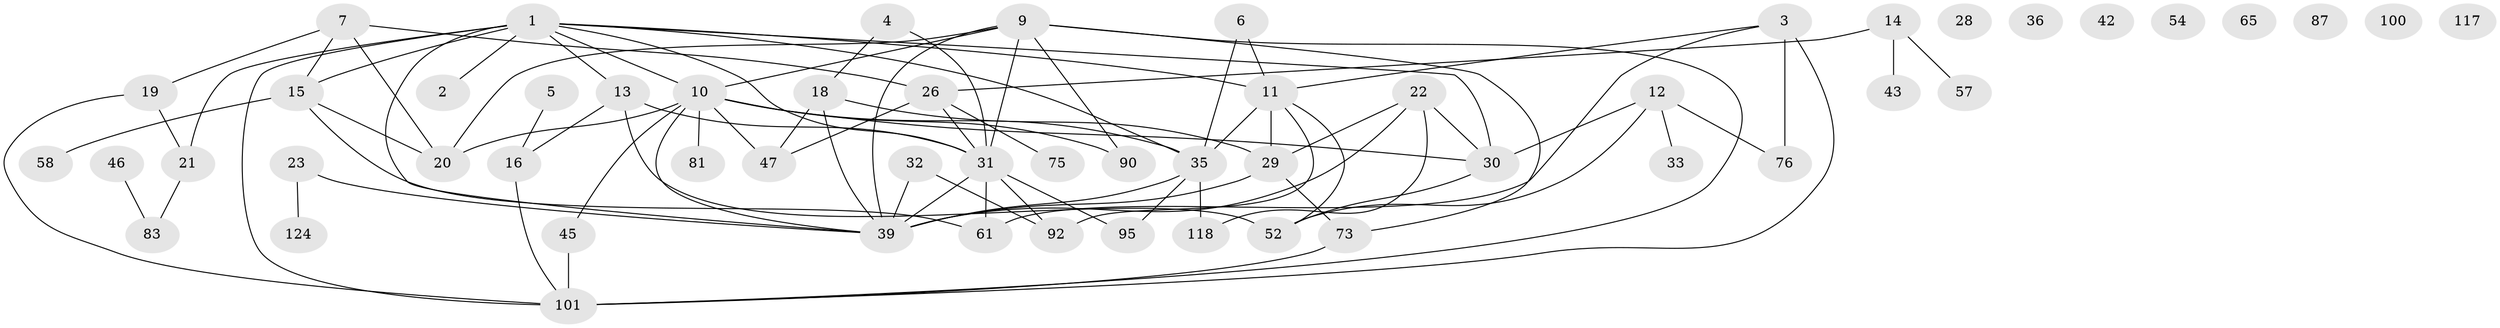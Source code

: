 // original degree distribution, {4: 0.14814814814814814, 2: 0.28888888888888886, 5: 0.06666666666666667, 3: 0.2222222222222222, 1: 0.17777777777777778, 6: 0.02962962962962963, 0: 0.05925925925925926, 7: 0.007407407407407408}
// Generated by graph-tools (version 1.1) at 2025/16/03/04/25 18:16:29]
// undirected, 56 vertices, 87 edges
graph export_dot {
graph [start="1"]
  node [color=gray90,style=filled];
  1 [super="+24+86+70"];
  2 [super="+55"];
  3 [super="+66+49+71+105"];
  4 [super="+8"];
  5;
  6 [super="+48"];
  7 [super="+119"];
  9 [super="+40"];
  10 [super="+96+50"];
  11 [super="+79+37"];
  12 [super="+94+17"];
  13 [super="+56+112"];
  14 [super="+111"];
  15 [super="+102+88"];
  16 [super="+69"];
  18 [super="+68"];
  19 [super="+25"];
  20 [super="+53"];
  21 [super="+134"];
  22 [super="+59"];
  23 [super="+84"];
  26 [super="+41+27"];
  28;
  29 [super="+72+78+67"];
  30 [super="+38"];
  31 [super="+34+109"];
  32;
  33 [super="+60"];
  35 [super="+99+97"];
  36;
  39 [super="+63+80+64+104+51"];
  42;
  43;
  45;
  46;
  47 [super="+114"];
  52 [super="+62+106"];
  54;
  57;
  58;
  61 [super="+74"];
  65;
  73 [super="+128+132+91"];
  75;
  76;
  81;
  83 [super="+85+98"];
  87;
  90;
  92 [super="+127"];
  95 [super="+103"];
  100;
  101 [super="+123+126+115"];
  117;
  118;
  124;
  1 -- 2;
  1 -- 101 [weight=2];
  1 -- 39;
  1 -- 13;
  1 -- 31;
  1 -- 30;
  1 -- 15;
  1 -- 35;
  1 -- 21;
  1 -- 10;
  1 -- 11;
  3 -- 101 [weight=2];
  3 -- 61;
  3 -- 76;
  3 -- 11;
  4 -- 18;
  4 -- 31;
  5 -- 16;
  6 -- 35;
  6 -- 11;
  7 -- 15;
  7 -- 26;
  7 -- 19;
  7 -- 20;
  9 -- 10;
  9 -- 73;
  9 -- 101;
  9 -- 39;
  9 -- 90;
  9 -- 31;
  9 -- 20;
  10 -- 90;
  10 -- 30;
  10 -- 39;
  10 -- 81;
  10 -- 45;
  10 -- 47;
  10 -- 35;
  10 -- 20;
  11 -- 92;
  11 -- 52;
  11 -- 35;
  11 -- 29;
  12 -- 33;
  12 -- 52;
  12 -- 30;
  12 -- 76;
  13 -- 52;
  13 -- 31;
  13 -- 16;
  14 -- 57;
  14 -- 26;
  14 -- 43;
  15 -- 58;
  15 -- 61;
  15 -- 20;
  16 -- 101;
  18 -- 39 [weight=2];
  18 -- 47;
  18 -- 29;
  19 -- 101;
  19 -- 21;
  21 -- 83;
  22 -- 118;
  22 -- 39;
  22 -- 30;
  22 -- 29;
  23 -- 124;
  23 -- 39;
  26 -- 75;
  26 -- 47;
  26 -- 31;
  29 -- 39 [weight=2];
  29 -- 73 [weight=3];
  30 -- 52;
  31 -- 61 [weight=2];
  31 -- 39;
  31 -- 95;
  31 -- 92;
  32 -- 92;
  32 -- 39;
  35 -- 118;
  35 -- 95;
  35 -- 39;
  45 -- 101;
  46 -- 83;
  73 -- 101;
}
